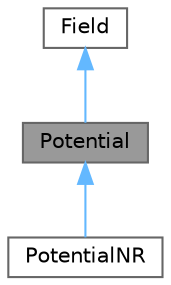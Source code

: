 digraph "Potential"
{
 // LATEX_PDF_SIZE
  bgcolor="transparent";
  edge [fontname=Helvetica,fontsize=10,labelfontname=Helvetica,labelfontsize=10];
  node [fontname=Helvetica,fontsize=10,shape=box,height=0.2,width=0.4];
  Node1 [id="Node000001",label="Potential",height=0.2,width=0.4,color="gray40", fillcolor="grey60", style="filled", fontcolor="black",tooltip="Compute Jacobian and its sign determinant."];
  Node2 -> Node1 [id="edge1_Node000001_Node000002",dir="back",color="steelblue1",style="solid",tooltip=" "];
  Node2 [id="Node000002",label="Field",height=0.2,width=0.4,color="gray40", fillcolor="white", style="filled",URL="$class_field.html",tooltip="Generate normal distributions; Compute convolutions."];
  Node1 -> Node3 [id="edge2_Node000001_Node000003",dir="back",color="steelblue1",style="solid",tooltip=" "];
  Node3 [id="Node000003",label="PotentialNR",height=0.2,width=0.4,color="gray40", fillcolor="white", style="filled",URL="$class_potential_n_r.html",tooltip="Compute Matrix and Vector for NR method."];
}
